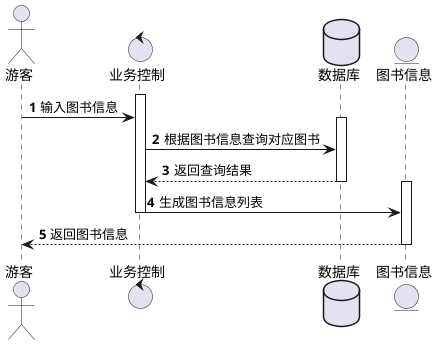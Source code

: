 @startuml
actor 游客
control 业务控制
database 数据库
entity 图书信息

autonumber

activate 业务控制
游客 -> 业务控制 :  输入图书信息
activate 数据库
业务控制 -> 数据库 : 根据图书信息查询对应图书
数据库 --> 业务控制 : 返回查询结果
deactivate 数据库
activate 图书信息
业务控制 -> 图书信息 : 生成图书信息列表
deactivate 业务控制
图书信息 --> 游客	: 返回图书信息
deactivate 图书信息

@enduml